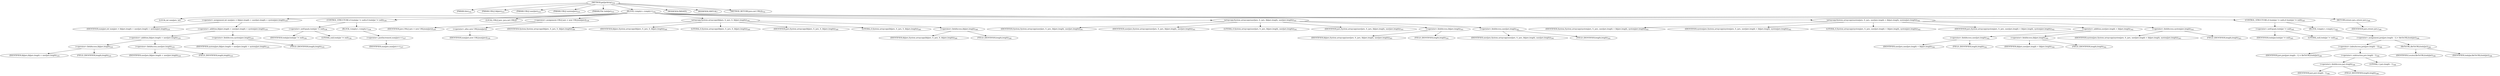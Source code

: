 digraph "getJarArray" {  
"795" [label = <(METHOD,getJarArray)<SUB>332</SUB>> ]
"796" [label = <(PARAM,this)<SUB>332</SUB>> ]
"797" [label = <(PARAM,URL[] libJars)<SUB>333</SUB>> ]
"798" [label = <(PARAM,URL[] userJars)<SUB>333</SUB>> ]
"799" [label = <(PARAM,URL[] systemJars)<SUB>333</SUB>> ]
"800" [label = <(PARAM,File toolsJar)<SUB>333</SUB>> ]
"801" [label = <(BLOCK,&lt;empty&gt;,&lt;empty&gt;)<SUB>334</SUB>> ]
"802" [label = <(LOCAL,int numJars: int)> ]
"803" [label = <(&lt;operator&gt;.assignment,int numJars = libJars.length + userJars.length + systemJars.length)<SUB>335</SUB>> ]
"804" [label = <(IDENTIFIER,numJars,int numJars = libJars.length + userJars.length + systemJars.length)<SUB>335</SUB>> ]
"805" [label = <(&lt;operator&gt;.addition,libJars.length + userJars.length + systemJars.length)<SUB>335</SUB>> ]
"806" [label = <(&lt;operator&gt;.addition,libJars.length + userJars.length)<SUB>335</SUB>> ]
"807" [label = <(&lt;operator&gt;.fieldAccess,libJars.length)<SUB>335</SUB>> ]
"808" [label = <(IDENTIFIER,libJars,libJars.length + userJars.length)<SUB>335</SUB>> ]
"809" [label = <(FIELD_IDENTIFIER,length,length)<SUB>335</SUB>> ]
"810" [label = <(&lt;operator&gt;.fieldAccess,userJars.length)<SUB>335</SUB>> ]
"811" [label = <(IDENTIFIER,userJars,libJars.length + userJars.length)<SUB>335</SUB>> ]
"812" [label = <(FIELD_IDENTIFIER,length,length)<SUB>335</SUB>> ]
"813" [label = <(&lt;operator&gt;.fieldAccess,systemJars.length)<SUB>335</SUB>> ]
"814" [label = <(IDENTIFIER,systemJars,libJars.length + userJars.length + systemJars.length)<SUB>335</SUB>> ]
"815" [label = <(FIELD_IDENTIFIER,length,length)<SUB>335</SUB>> ]
"816" [label = <(CONTROL_STRUCTURE,if (toolsJar != null),if (toolsJar != null))<SUB>336</SUB>> ]
"817" [label = <(&lt;operator&gt;.notEquals,toolsJar != null)<SUB>336</SUB>> ]
"818" [label = <(IDENTIFIER,toolsJar,toolsJar != null)<SUB>336</SUB>> ]
"819" [label = <(LITERAL,null,toolsJar != null)<SUB>336</SUB>> ]
"820" [label = <(BLOCK,&lt;empty&gt;,&lt;empty&gt;)<SUB>336</SUB>> ]
"821" [label = <(&lt;operator&gt;.postIncrement,numJars++)<SUB>337</SUB>> ]
"822" [label = <(IDENTIFIER,numJars,numJars++)<SUB>337</SUB>> ]
"823" [label = <(LOCAL,URL[] jars: java.net.URL[])> ]
"824" [label = <(&lt;operator&gt;.assignment,URL[] jars = new URL[numJars])<SUB>339</SUB>> ]
"825" [label = <(IDENTIFIER,jars,URL[] jars = new URL[numJars])<SUB>339</SUB>> ]
"826" [label = <(&lt;operator&gt;.alloc,new URL[numJars])> ]
"827" [label = <(IDENTIFIER,numJars,new URL[numJars])<SUB>339</SUB>> ]
"828" [label = <(arraycopy,System.arraycopy(libJars, 0, jars, 0, libJars.length))<SUB>340</SUB>> ]
"829" [label = <(IDENTIFIER,System,System.arraycopy(libJars, 0, jars, 0, libJars.length))<SUB>340</SUB>> ]
"830" [label = <(IDENTIFIER,libJars,System.arraycopy(libJars, 0, jars, 0, libJars.length))<SUB>340</SUB>> ]
"831" [label = <(LITERAL,0,System.arraycopy(libJars, 0, jars, 0, libJars.length))<SUB>340</SUB>> ]
"832" [label = <(IDENTIFIER,jars,System.arraycopy(libJars, 0, jars, 0, libJars.length))<SUB>340</SUB>> ]
"833" [label = <(LITERAL,0,System.arraycopy(libJars, 0, jars, 0, libJars.length))<SUB>340</SUB>> ]
"834" [label = <(&lt;operator&gt;.fieldAccess,libJars.length)<SUB>340</SUB>> ]
"835" [label = <(IDENTIFIER,libJars,System.arraycopy(libJars, 0, jars, 0, libJars.length))<SUB>340</SUB>> ]
"836" [label = <(FIELD_IDENTIFIER,length,length)<SUB>340</SUB>> ]
"837" [label = <(arraycopy,System.arraycopy(userJars, 0, jars, libJars.length, userJars.length))<SUB>341</SUB>> ]
"838" [label = <(IDENTIFIER,System,System.arraycopy(userJars, 0, jars, libJars.length, userJars.length))<SUB>341</SUB>> ]
"839" [label = <(IDENTIFIER,userJars,System.arraycopy(userJars, 0, jars, libJars.length, userJars.length))<SUB>341</SUB>> ]
"840" [label = <(LITERAL,0,System.arraycopy(userJars, 0, jars, libJars.length, userJars.length))<SUB>341</SUB>> ]
"841" [label = <(IDENTIFIER,jars,System.arraycopy(userJars, 0, jars, libJars.length, userJars.length))<SUB>341</SUB>> ]
"842" [label = <(&lt;operator&gt;.fieldAccess,libJars.length)<SUB>341</SUB>> ]
"843" [label = <(IDENTIFIER,libJars,System.arraycopy(userJars, 0, jars, libJars.length, userJars.length))<SUB>341</SUB>> ]
"844" [label = <(FIELD_IDENTIFIER,length,length)<SUB>341</SUB>> ]
"845" [label = <(&lt;operator&gt;.fieldAccess,userJars.length)<SUB>341</SUB>> ]
"846" [label = <(IDENTIFIER,userJars,System.arraycopy(userJars, 0, jars, libJars.length, userJars.length))<SUB>341</SUB>> ]
"847" [label = <(FIELD_IDENTIFIER,length,length)<SUB>341</SUB>> ]
"848" [label = <(arraycopy,System.arraycopy(systemJars, 0, jars, userJars.length + libJars.length, systemJars.length))<SUB>342</SUB>> ]
"849" [label = <(IDENTIFIER,System,System.arraycopy(systemJars, 0, jars, userJars.length + libJars.length, systemJars.length))<SUB>342</SUB>> ]
"850" [label = <(IDENTIFIER,systemJars,System.arraycopy(systemJars, 0, jars, userJars.length + libJars.length, systemJars.length))<SUB>342</SUB>> ]
"851" [label = <(LITERAL,0,System.arraycopy(systemJars, 0, jars, userJars.length + libJars.length, systemJars.length))<SUB>342</SUB>> ]
"852" [label = <(IDENTIFIER,jars,System.arraycopy(systemJars, 0, jars, userJars.length + libJars.length, systemJars.length))<SUB>342</SUB>> ]
"853" [label = <(&lt;operator&gt;.addition,userJars.length + libJars.length)<SUB>342</SUB>> ]
"854" [label = <(&lt;operator&gt;.fieldAccess,userJars.length)<SUB>342</SUB>> ]
"855" [label = <(IDENTIFIER,userJars,userJars.length + libJars.length)<SUB>342</SUB>> ]
"856" [label = <(FIELD_IDENTIFIER,length,length)<SUB>342</SUB>> ]
"857" [label = <(&lt;operator&gt;.fieldAccess,libJars.length)<SUB>342</SUB>> ]
"858" [label = <(IDENTIFIER,libJars,userJars.length + libJars.length)<SUB>342</SUB>> ]
"859" [label = <(FIELD_IDENTIFIER,length,length)<SUB>342</SUB>> ]
"860" [label = <(&lt;operator&gt;.fieldAccess,systemJars.length)<SUB>343</SUB>> ]
"861" [label = <(IDENTIFIER,systemJars,System.arraycopy(systemJars, 0, jars, userJars.length + libJars.length, systemJars.length))<SUB>343</SUB>> ]
"862" [label = <(FIELD_IDENTIFIER,length,length)<SUB>343</SUB>> ]
"863" [label = <(CONTROL_STRUCTURE,if (toolsJar != null),if (toolsJar != null))<SUB>345</SUB>> ]
"864" [label = <(&lt;operator&gt;.notEquals,toolsJar != null)<SUB>345</SUB>> ]
"865" [label = <(IDENTIFIER,toolsJar,toolsJar != null)<SUB>345</SUB>> ]
"866" [label = <(LITERAL,null,toolsJar != null)<SUB>345</SUB>> ]
"867" [label = <(BLOCK,&lt;empty&gt;,&lt;empty&gt;)<SUB>345</SUB>> ]
"868" [label = <(&lt;operator&gt;.assignment,jars[jars.length - 1] = fileToURL(toolsJar))<SUB>346</SUB>> ]
"869" [label = <(&lt;operator&gt;.indexAccess,jars[jars.length - 1])<SUB>346</SUB>> ]
"870" [label = <(IDENTIFIER,jars,jars[jars.length - 1] = fileToURL(toolsJar))<SUB>346</SUB>> ]
"871" [label = <(&lt;operator&gt;.subtraction,jars.length - 1)<SUB>346</SUB>> ]
"872" [label = <(&lt;operator&gt;.fieldAccess,jars.length)<SUB>346</SUB>> ]
"873" [label = <(IDENTIFIER,jars,jars.length - 1)<SUB>346</SUB>> ]
"874" [label = <(FIELD_IDENTIFIER,length,length)<SUB>346</SUB>> ]
"875" [label = <(LITERAL,1,jars.length - 1)<SUB>346</SUB>> ]
"876" [label = <(fileToURL,fileToURL(toolsJar))<SUB>346</SUB>> ]
"877" [label = <(IDENTIFIER,Locator,fileToURL(toolsJar))<SUB>346</SUB>> ]
"878" [label = <(IDENTIFIER,toolsJar,fileToURL(toolsJar))<SUB>346</SUB>> ]
"879" [label = <(RETURN,return jars;,return jars;)<SUB>348</SUB>> ]
"880" [label = <(IDENTIFIER,jars,return jars;)<SUB>348</SUB>> ]
"881" [label = <(MODIFIER,PRIVATE)> ]
"882" [label = <(MODIFIER,VIRTUAL)> ]
"883" [label = <(METHOD_RETURN,java.net.URL[])<SUB>332</SUB>> ]
  "795" -> "796" 
  "795" -> "797" 
  "795" -> "798" 
  "795" -> "799" 
  "795" -> "800" 
  "795" -> "801" 
  "795" -> "881" 
  "795" -> "882" 
  "795" -> "883" 
  "801" -> "802" 
  "801" -> "803" 
  "801" -> "816" 
  "801" -> "823" 
  "801" -> "824" 
  "801" -> "828" 
  "801" -> "837" 
  "801" -> "848" 
  "801" -> "863" 
  "801" -> "879" 
  "803" -> "804" 
  "803" -> "805" 
  "805" -> "806" 
  "805" -> "813" 
  "806" -> "807" 
  "806" -> "810" 
  "807" -> "808" 
  "807" -> "809" 
  "810" -> "811" 
  "810" -> "812" 
  "813" -> "814" 
  "813" -> "815" 
  "816" -> "817" 
  "816" -> "820" 
  "817" -> "818" 
  "817" -> "819" 
  "820" -> "821" 
  "821" -> "822" 
  "824" -> "825" 
  "824" -> "826" 
  "826" -> "827" 
  "828" -> "829" 
  "828" -> "830" 
  "828" -> "831" 
  "828" -> "832" 
  "828" -> "833" 
  "828" -> "834" 
  "834" -> "835" 
  "834" -> "836" 
  "837" -> "838" 
  "837" -> "839" 
  "837" -> "840" 
  "837" -> "841" 
  "837" -> "842" 
  "837" -> "845" 
  "842" -> "843" 
  "842" -> "844" 
  "845" -> "846" 
  "845" -> "847" 
  "848" -> "849" 
  "848" -> "850" 
  "848" -> "851" 
  "848" -> "852" 
  "848" -> "853" 
  "848" -> "860" 
  "853" -> "854" 
  "853" -> "857" 
  "854" -> "855" 
  "854" -> "856" 
  "857" -> "858" 
  "857" -> "859" 
  "860" -> "861" 
  "860" -> "862" 
  "863" -> "864" 
  "863" -> "867" 
  "864" -> "865" 
  "864" -> "866" 
  "867" -> "868" 
  "868" -> "869" 
  "868" -> "876" 
  "869" -> "870" 
  "869" -> "871" 
  "871" -> "872" 
  "871" -> "875" 
  "872" -> "873" 
  "872" -> "874" 
  "876" -> "877" 
  "876" -> "878" 
  "879" -> "880" 
}
